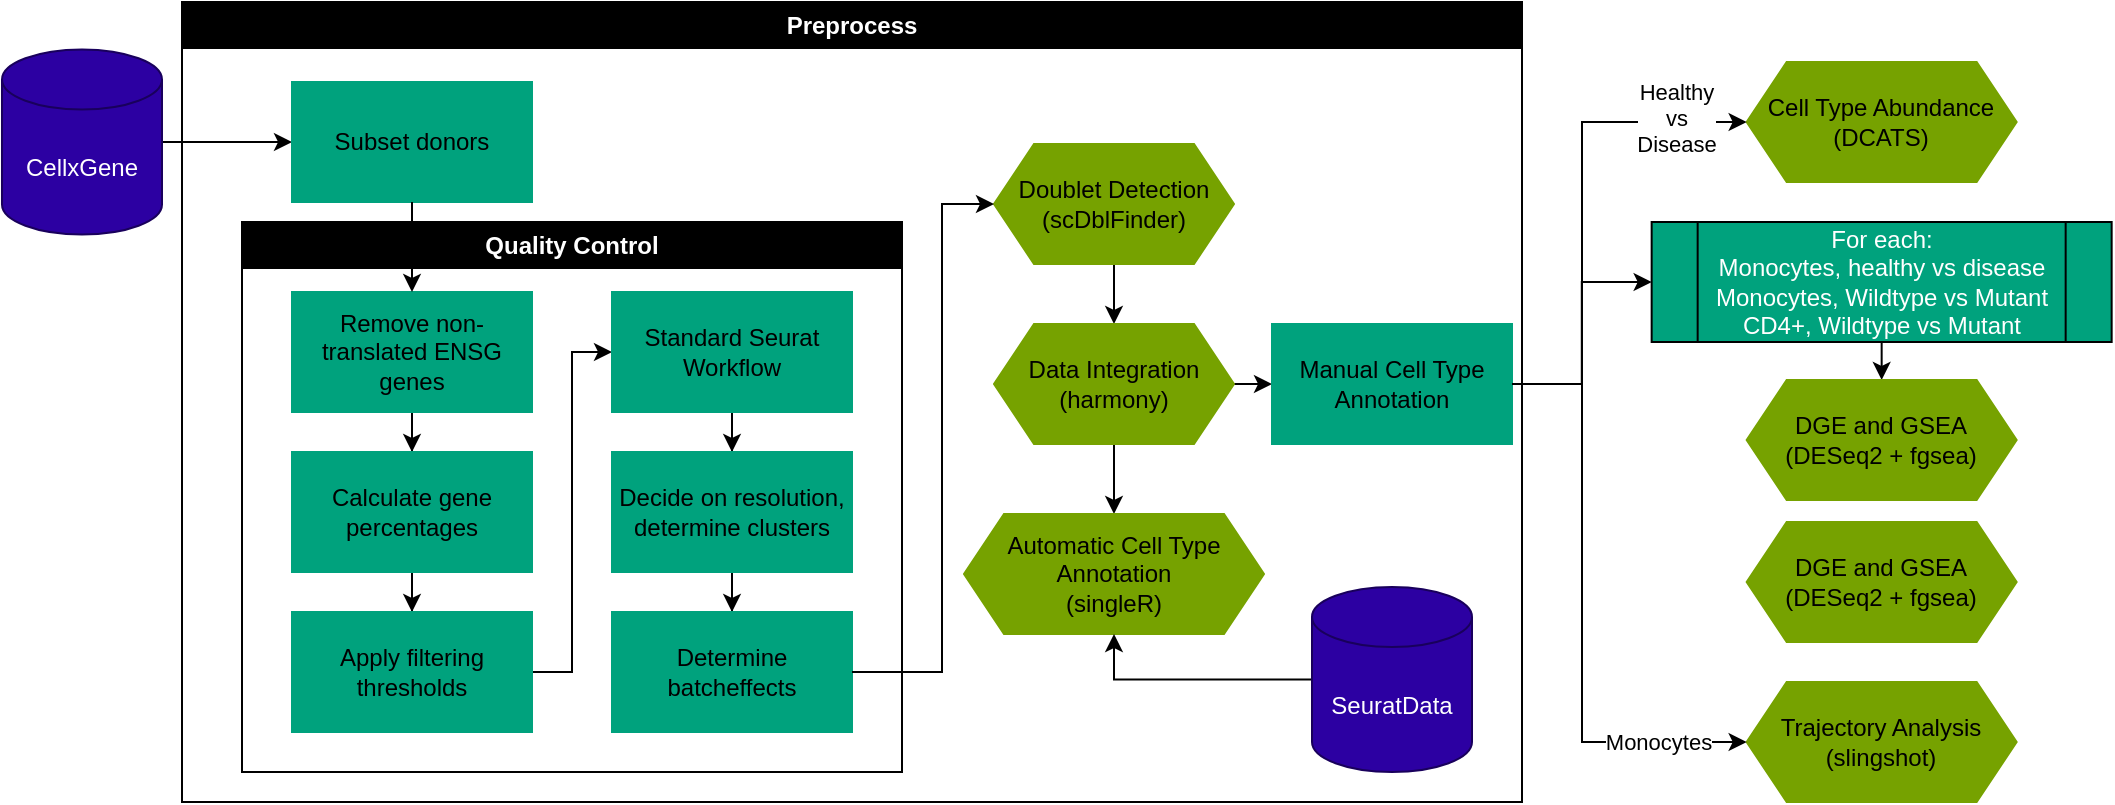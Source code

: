 <mxfile version="24.7.17">
  <diagram name="Page-1" id="PRCwqg7LbQ_Jff4664lK">
    <mxGraphModel dx="1050" dy="621" grid="1" gridSize="10" guides="1" tooltips="1" connect="1" arrows="1" fold="1" page="1" pageScale="1" pageWidth="850" pageHeight="1100" math="0" shadow="0">
      <root>
        <mxCell id="0" />
        <mxCell id="1" parent="0" />
        <mxCell id="9kcWnD7ppnDrF7c8mOOO-95" style="edgeStyle=orthogonalEdgeStyle;rounded=0;orthogonalLoop=1;jettySize=auto;html=1;exitX=1;exitY=0.5;exitDx=0;exitDy=0;exitPerimeter=0;entryX=0;entryY=0.5;entryDx=0;entryDy=0;" edge="1" parent="1" source="9kcWnD7ppnDrF7c8mOOO-1" target="9kcWnD7ppnDrF7c8mOOO-31">
          <mxGeometry relative="1" as="geometry" />
        </mxCell>
        <mxCell id="9kcWnD7ppnDrF7c8mOOO-1" value="CellxGene" style="shape=cylinder3;whiteSpace=wrap;html=1;boundedLbl=1;backgroundOutline=1;size=15;fillColor=#2C00A2;fontColor=#ffffff;strokeColor=#19005C;" vertex="1" parent="1">
          <mxGeometry x="60" y="43.75" width="80" height="92.5" as="geometry" />
        </mxCell>
        <mxCell id="9kcWnD7ppnDrF7c8mOOO-27" value="&lt;font color=&quot;#ffffff&quot;&gt;Preprocess&lt;/font&gt;" style="swimlane;whiteSpace=wrap;html=1;fillColor=#000000;" vertex="1" parent="1">
          <mxGeometry x="150" y="20" width="670" height="400" as="geometry" />
        </mxCell>
        <mxCell id="9kcWnD7ppnDrF7c8mOOO-28" value="&lt;font color=&quot;#ffffff&quot;&gt;Quality Control&lt;/font&gt;" style="swimlane;whiteSpace=wrap;html=1;startSize=23;fillColor=#000000;" vertex="1" parent="9kcWnD7ppnDrF7c8mOOO-27">
          <mxGeometry x="30" y="110" width="330" height="275" as="geometry" />
        </mxCell>
        <mxCell id="9kcWnD7ppnDrF7c8mOOO-29" value="" style="edgeStyle=orthogonalEdgeStyle;rounded=0;orthogonalLoop=1;jettySize=auto;html=1;" edge="1" parent="9kcWnD7ppnDrF7c8mOOO-28" source="9kcWnD7ppnDrF7c8mOOO-30" target="9kcWnD7ppnDrF7c8mOOO-34">
          <mxGeometry relative="1" as="geometry" />
        </mxCell>
        <mxCell id="9kcWnD7ppnDrF7c8mOOO-30" value="Remove non-translated ENSG genes" style="whiteSpace=wrap;html=1;fillColor=#00A27D;strokeColor=#00A27D;" vertex="1" parent="9kcWnD7ppnDrF7c8mOOO-28">
          <mxGeometry x="25" y="35" width="120" height="60" as="geometry" />
        </mxCell>
        <mxCell id="9kcWnD7ppnDrF7c8mOOO-33" value="" style="edgeStyle=orthogonalEdgeStyle;rounded=0;orthogonalLoop=1;jettySize=auto;html=1;" edge="1" parent="9kcWnD7ppnDrF7c8mOOO-28" source="9kcWnD7ppnDrF7c8mOOO-34" target="9kcWnD7ppnDrF7c8mOOO-36">
          <mxGeometry relative="1" as="geometry" />
        </mxCell>
        <mxCell id="9kcWnD7ppnDrF7c8mOOO-34" value="Calculate gene percentages" style="whiteSpace=wrap;html=1;fillColor=#00A27D;strokeColor=#00A27D;" vertex="1" parent="9kcWnD7ppnDrF7c8mOOO-28">
          <mxGeometry x="25" y="115" width="120" height="60" as="geometry" />
        </mxCell>
        <mxCell id="9kcWnD7ppnDrF7c8mOOO-35" style="edgeStyle=orthogonalEdgeStyle;rounded=0;orthogonalLoop=1;jettySize=auto;html=1;exitX=1;exitY=0.5;exitDx=0;exitDy=0;entryX=0;entryY=0.5;entryDx=0;entryDy=0;" edge="1" parent="9kcWnD7ppnDrF7c8mOOO-28" source="9kcWnD7ppnDrF7c8mOOO-36" target="9kcWnD7ppnDrF7c8mOOO-38">
          <mxGeometry relative="1" as="geometry" />
        </mxCell>
        <mxCell id="9kcWnD7ppnDrF7c8mOOO-36" value="Apply filtering thresholds" style="whiteSpace=wrap;html=1;fillColor=#00A27D;strokeColor=#00A27D;" vertex="1" parent="9kcWnD7ppnDrF7c8mOOO-28">
          <mxGeometry x="25" y="195" width="120" height="60" as="geometry" />
        </mxCell>
        <mxCell id="9kcWnD7ppnDrF7c8mOOO-37" value="" style="edgeStyle=orthogonalEdgeStyle;rounded=0;orthogonalLoop=1;jettySize=auto;html=1;" edge="1" parent="9kcWnD7ppnDrF7c8mOOO-28" source="9kcWnD7ppnDrF7c8mOOO-38" target="9kcWnD7ppnDrF7c8mOOO-40">
          <mxGeometry relative="1" as="geometry" />
        </mxCell>
        <mxCell id="9kcWnD7ppnDrF7c8mOOO-38" value="Standard Seurat Workflow" style="whiteSpace=wrap;html=1;fillColor=#00A27D;strokeColor=#00A27D;" vertex="1" parent="9kcWnD7ppnDrF7c8mOOO-28">
          <mxGeometry x="185" y="35" width="120" height="60" as="geometry" />
        </mxCell>
        <mxCell id="9kcWnD7ppnDrF7c8mOOO-39" value="" style="edgeStyle=orthogonalEdgeStyle;rounded=0;orthogonalLoop=1;jettySize=auto;html=1;" edge="1" parent="9kcWnD7ppnDrF7c8mOOO-28" source="9kcWnD7ppnDrF7c8mOOO-40" target="9kcWnD7ppnDrF7c8mOOO-41">
          <mxGeometry relative="1" as="geometry" />
        </mxCell>
        <mxCell id="9kcWnD7ppnDrF7c8mOOO-40" value="Decide on resolution, determine clusters" style="whiteSpace=wrap;html=1;fillColor=#00A27D;strokeColor=#00A27D;" vertex="1" parent="9kcWnD7ppnDrF7c8mOOO-28">
          <mxGeometry x="185" y="115" width="120" height="60" as="geometry" />
        </mxCell>
        <mxCell id="9kcWnD7ppnDrF7c8mOOO-41" value="Determine batcheffects" style="whiteSpace=wrap;html=1;fillColor=#00A27D;strokeColor=#00A27D;" vertex="1" parent="9kcWnD7ppnDrF7c8mOOO-28">
          <mxGeometry x="185" y="195" width="120" height="60" as="geometry" />
        </mxCell>
        <mxCell id="9kcWnD7ppnDrF7c8mOOO-42" style="edgeStyle=orthogonalEdgeStyle;rounded=0;orthogonalLoop=1;jettySize=auto;html=1;exitX=0.5;exitY=1;exitDx=0;exitDy=0;entryX=0.5;entryY=0;entryDx=0;entryDy=0;" edge="1" parent="9kcWnD7ppnDrF7c8mOOO-27" source="9kcWnD7ppnDrF7c8mOOO-43" target="9kcWnD7ppnDrF7c8mOOO-45">
          <mxGeometry relative="1" as="geometry" />
        </mxCell>
        <mxCell id="9kcWnD7ppnDrF7c8mOOO-43" value="Doublet Detection&lt;br&gt;(scDblFinder)" style="shape=hexagon;perimeter=hexagonPerimeter2;whiteSpace=wrap;html=1;fixedSize=1;fillColor=#76A200;fontColor=#000000;strokeColor=#76A200;" vertex="1" parent="9kcWnD7ppnDrF7c8mOOO-27">
          <mxGeometry x="406" y="71" width="120" height="60" as="geometry" />
        </mxCell>
        <mxCell id="9kcWnD7ppnDrF7c8mOOO-60" style="edgeStyle=orthogonalEdgeStyle;rounded=0;orthogonalLoop=1;jettySize=auto;html=1;exitX=0.5;exitY=1;exitDx=0;exitDy=0;entryX=0.5;entryY=0;entryDx=0;entryDy=0;" edge="1" parent="9kcWnD7ppnDrF7c8mOOO-27" source="9kcWnD7ppnDrF7c8mOOO-45" target="9kcWnD7ppnDrF7c8mOOO-58">
          <mxGeometry relative="1" as="geometry" />
        </mxCell>
        <mxCell id="9kcWnD7ppnDrF7c8mOOO-100" style="edgeStyle=orthogonalEdgeStyle;rounded=0;orthogonalLoop=1;jettySize=auto;html=1;exitX=1;exitY=0.5;exitDx=0;exitDy=0;entryX=0;entryY=0.5;entryDx=0;entryDy=0;" edge="1" parent="9kcWnD7ppnDrF7c8mOOO-27" source="9kcWnD7ppnDrF7c8mOOO-45" target="9kcWnD7ppnDrF7c8mOOO-47">
          <mxGeometry relative="1" as="geometry" />
        </mxCell>
        <mxCell id="9kcWnD7ppnDrF7c8mOOO-45" value="Data Integration&lt;br&gt;(harmony)" style="shape=hexagon;perimeter=hexagonPerimeter2;whiteSpace=wrap;html=1;fixedSize=1;fillColor=#76A200;fontColor=#000000;strokeColor=#76A200;" vertex="1" parent="9kcWnD7ppnDrF7c8mOOO-27">
          <mxGeometry x="406" y="161" width="120" height="60" as="geometry" />
        </mxCell>
        <mxCell id="9kcWnD7ppnDrF7c8mOOO-46" style="edgeStyle=orthogonalEdgeStyle;rounded=0;orthogonalLoop=1;jettySize=auto;html=1;exitX=1;exitY=0.5;exitDx=0;exitDy=0;entryX=0;entryY=0.5;entryDx=0;entryDy=0;" edge="1" parent="9kcWnD7ppnDrF7c8mOOO-27" source="9kcWnD7ppnDrF7c8mOOO-41" target="9kcWnD7ppnDrF7c8mOOO-43">
          <mxGeometry relative="1" as="geometry">
            <Array as="points">
              <mxPoint x="380" y="335" />
              <mxPoint x="380" y="101" />
            </Array>
          </mxGeometry>
        </mxCell>
        <mxCell id="9kcWnD7ppnDrF7c8mOOO-58" value="Automatic Cell Type Annotation&lt;br&gt;(singleR)" style="shape=hexagon;perimeter=hexagonPerimeter2;whiteSpace=wrap;html=1;fixedSize=1;fillColor=#76A200;fontColor=#000000;strokeColor=#76A200;" vertex="1" parent="9kcWnD7ppnDrF7c8mOOO-27">
          <mxGeometry x="391" y="256" width="150" height="60" as="geometry" />
        </mxCell>
        <mxCell id="9kcWnD7ppnDrF7c8mOOO-47" value="Manual Cell Type Annotation" style="whiteSpace=wrap;html=1;fillColor=#00A27D;strokeColor=#00A27D;" vertex="1" parent="9kcWnD7ppnDrF7c8mOOO-27">
          <mxGeometry x="545" y="161" width="120" height="60" as="geometry" />
        </mxCell>
        <mxCell id="9kcWnD7ppnDrF7c8mOOO-101" style="edgeStyle=orthogonalEdgeStyle;rounded=0;orthogonalLoop=1;jettySize=auto;html=1;exitX=0;exitY=0.5;exitDx=0;exitDy=0;exitPerimeter=0;entryX=0.5;entryY=1;entryDx=0;entryDy=0;" edge="1" parent="9kcWnD7ppnDrF7c8mOOO-27" source="9kcWnD7ppnDrF7c8mOOO-96" target="9kcWnD7ppnDrF7c8mOOO-58">
          <mxGeometry relative="1" as="geometry" />
        </mxCell>
        <mxCell id="9kcWnD7ppnDrF7c8mOOO-96" value="SeuratData" style="shape=cylinder3;whiteSpace=wrap;html=1;boundedLbl=1;backgroundOutline=1;size=15;fillColor=#2C00A2;fontColor=#ffffff;strokeColor=#19005C;" vertex="1" parent="9kcWnD7ppnDrF7c8mOOO-27">
          <mxGeometry x="565" y="292.5" width="80" height="92.5" as="geometry" />
        </mxCell>
        <mxCell id="9kcWnD7ppnDrF7c8mOOO-31" value="Subset donors" style="whiteSpace=wrap;html=1;fillColor=#00A27D;strokeColor=#00A27D;" vertex="1" parent="9kcWnD7ppnDrF7c8mOOO-27">
          <mxGeometry x="55" y="40" width="120" height="60" as="geometry" />
        </mxCell>
        <mxCell id="9kcWnD7ppnDrF7c8mOOO-32" value="" style="edgeStyle=orthogonalEdgeStyle;rounded=0;orthogonalLoop=1;jettySize=auto;html=1;" edge="1" parent="9kcWnD7ppnDrF7c8mOOO-27" source="9kcWnD7ppnDrF7c8mOOO-31" target="9kcWnD7ppnDrF7c8mOOO-30">
          <mxGeometry relative="1" as="geometry" />
        </mxCell>
        <mxCell id="9kcWnD7ppnDrF7c8mOOO-49" value="Trajectory Analysis&lt;br&gt;(slingshot)" style="shape=hexagon;perimeter=hexagonPerimeter2;whiteSpace=wrap;html=1;fixedSize=1;fillColor=#76A200;fontColor=#000000;strokeColor=#76A200;" vertex="1" parent="1">
          <mxGeometry x="932.33" y="360" width="135" height="60" as="geometry" />
        </mxCell>
        <mxCell id="9kcWnD7ppnDrF7c8mOOO-51" style="edgeStyle=orthogonalEdgeStyle;rounded=0;orthogonalLoop=1;jettySize=auto;html=1;exitX=1;exitY=0.5;exitDx=0;exitDy=0;entryX=0;entryY=0.5;entryDx=0;entryDy=0;" edge="1" parent="1" source="9kcWnD7ppnDrF7c8mOOO-47" target="9kcWnD7ppnDrF7c8mOOO-49">
          <mxGeometry relative="1" as="geometry">
            <Array as="points">
              <mxPoint x="850" y="211" />
              <mxPoint x="850" y="390" />
            </Array>
          </mxGeometry>
        </mxCell>
        <mxCell id="9kcWnD7ppnDrF7c8mOOO-79" value="Monocytes" style="edgeLabel;html=1;align=center;verticalAlign=middle;resizable=0;points=[];" vertex="1" connectable="0" parent="9kcWnD7ppnDrF7c8mOOO-51">
          <mxGeometry x="0.7" relative="1" as="geometry">
            <mxPoint as="offset" />
          </mxGeometry>
        </mxCell>
        <mxCell id="9kcWnD7ppnDrF7c8mOOO-67" value="Cell Type Abundance&lt;br&gt;(DCATS)" style="shape=hexagon;perimeter=hexagonPerimeter2;whiteSpace=wrap;html=1;fixedSize=1;fillColor=#76A200;fontColor=#000000;strokeColor=#76A200;" vertex="1" parent="1">
          <mxGeometry x="932.33" y="50" width="135" height="60" as="geometry" />
        </mxCell>
        <mxCell id="9kcWnD7ppnDrF7c8mOOO-71" style="edgeStyle=orthogonalEdgeStyle;rounded=0;orthogonalLoop=1;jettySize=auto;html=1;exitX=1;exitY=0.5;exitDx=0;exitDy=0;entryX=0;entryY=0.5;entryDx=0;entryDy=0;" edge="1" parent="1" source="9kcWnD7ppnDrF7c8mOOO-47" target="9kcWnD7ppnDrF7c8mOOO-67">
          <mxGeometry relative="1" as="geometry">
            <Array as="points">
              <mxPoint x="850" y="211" />
              <mxPoint x="850" y="80" />
            </Array>
          </mxGeometry>
        </mxCell>
        <mxCell id="9kcWnD7ppnDrF7c8mOOO-76" value="Healthy&lt;br&gt;vs&lt;br&gt;Disease" style="edgeLabel;html=1;align=center;verticalAlign=middle;resizable=0;points=[];" vertex="1" connectable="0" parent="9kcWnD7ppnDrF7c8mOOO-71">
          <mxGeometry x="0.717" y="2" relative="1" as="geometry">
            <mxPoint as="offset" />
          </mxGeometry>
        </mxCell>
        <mxCell id="9kcWnD7ppnDrF7c8mOOO-88" style="edgeStyle=orthogonalEdgeStyle;rounded=0;orthogonalLoop=1;jettySize=auto;html=1;exitX=0.5;exitY=1;exitDx=0;exitDy=0;entryX=0.5;entryY=0;entryDx=0;entryDy=0;" edge="1" parent="1" source="9kcWnD7ppnDrF7c8mOOO-80" target="9kcWnD7ppnDrF7c8mOOO-87">
          <mxGeometry relative="1" as="geometry" />
        </mxCell>
        <mxCell id="9kcWnD7ppnDrF7c8mOOO-80" value="&lt;font color=&quot;#ffffff&quot;&gt;For each:&lt;br&gt;Monocytes, healthy vs disease&lt;br&gt;Monocytes, Wildtype vs Mutant&lt;br&gt;CD4+, Wildtype vs Mutant&lt;/font&gt;" style="shape=process;whiteSpace=wrap;html=1;backgroundOutline=1;fillColor=#00A27D;" vertex="1" parent="1">
          <mxGeometry x="884.83" y="130" width="230" height="60" as="geometry" />
        </mxCell>
        <mxCell id="9kcWnD7ppnDrF7c8mOOO-83" style="edgeStyle=orthogonalEdgeStyle;rounded=0;orthogonalLoop=1;jettySize=auto;html=1;exitX=1;exitY=0.5;exitDx=0;exitDy=0;entryX=0;entryY=0.5;entryDx=0;entryDy=0;" edge="1" parent="1" source="9kcWnD7ppnDrF7c8mOOO-47" target="9kcWnD7ppnDrF7c8mOOO-80">
          <mxGeometry relative="1" as="geometry" />
        </mxCell>
        <mxCell id="9kcWnD7ppnDrF7c8mOOO-87" value="DGE and GSEA&lt;br&gt;(DESeq2 + fgsea)" style="shape=hexagon;perimeter=hexagonPerimeter2;whiteSpace=wrap;html=1;fixedSize=1;fillColor=#76A200;fontColor=#000000;strokeColor=#76A200;" vertex="1" parent="1">
          <mxGeometry x="932.33" y="209" width="135" height="60" as="geometry" />
        </mxCell>
        <mxCell id="9kcWnD7ppnDrF7c8mOOO-102" value="DGE and GSEA&lt;br&gt;(DESeq2 + fgsea)" style="shape=hexagon;perimeter=hexagonPerimeter2;whiteSpace=wrap;html=1;fixedSize=1;fillColor=#76A200;fontColor=#000000;strokeColor=#76A200;" vertex="1" parent="1">
          <mxGeometry x="932.33" y="280" width="135" height="60" as="geometry" />
        </mxCell>
      </root>
    </mxGraphModel>
  </diagram>
</mxfile>
